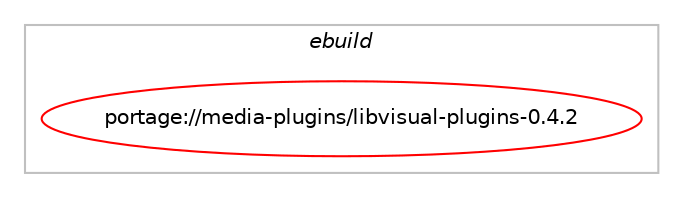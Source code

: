 digraph prolog {

# *************
# Graph options
# *************

newrank=true;
concentrate=true;
compound=true;
graph [rankdir=LR,fontname=Helvetica,fontsize=10,ranksep=1.5];#, ranksep=2.5, nodesep=0.2];
edge  [arrowhead=vee];
node  [fontname=Helvetica,fontsize=10];

# **********
# The ebuild
# **********

subgraph cluster_leftcol {
color=gray;
label=<<i>ebuild</i>>;
id [label="portage://media-plugins/libvisual-plugins-0.4.2", color=red, width=4, href="../media-plugins/libvisual-plugins-0.4.2.svg"];
}

# ****************
# The dependencies
# ****************

subgraph cluster_midcol {
color=gray;
label=<<i>dependencies</i>>;
subgraph cluster_compile {
fillcolor="#eeeeee";
style=filled;
label=<<i>compile</i>>;
# *** BEGIN UNKNOWN DEPENDENCY TYPE (TODO) ***
# id -> equal(use_conditional_group(positive,alsa,portage://media-plugins/libvisual-plugins-0.4.2,[package_dependency(portage://media-plugins/libvisual-plugins-0.4.2,install,no,media-libs,alsa-lib,greaterequal,[1.0.27.2,,,1.0.27.2],[],[use(optenable(abi_x86_32),negative),use(optenable(abi_x86_64),negative),use(optenable(abi_x86_x32),negative),use(optenable(abi_mips_n32),negative),use(optenable(abi_mips_n64),negative),use(optenable(abi_mips_o32),negative),use(optenable(abi_s390_32),negative),use(optenable(abi_s390_64),negative)])]))
# *** END UNKNOWN DEPENDENCY TYPE (TODO) ***

# *** BEGIN UNKNOWN DEPENDENCY TYPE (TODO) ***
# id -> equal(use_conditional_group(positive,gstreamer,portage://media-plugins/libvisual-plugins-0.4.2,[package_dependency(portage://media-plugins/libvisual-plugins-0.4.2,install,no,media-libs,gstreamer,none,[,,],[],[use(optenable(abi_x86_32),negative),use(optenable(abi_x86_64),negative),use(optenable(abi_x86_x32),negative),use(optenable(abi_mips_n32),negative),use(optenable(abi_mips_n64),negative),use(optenable(abi_mips_o32),negative),use(optenable(abi_s390_32),negative),use(optenable(abi_s390_64),negative)])]))
# *** END UNKNOWN DEPENDENCY TYPE (TODO) ***

# *** BEGIN UNKNOWN DEPENDENCY TYPE (TODO) ***
# id -> equal(use_conditional_group(positive,gtk,portage://media-plugins/libvisual-plugins-0.4.2,[package_dependency(portage://media-plugins/libvisual-plugins-0.4.2,install,no,x11-libs,gtk+,none,[,,],[slot(3)],[use(optenable(abi_x86_32),negative),use(optenable(abi_x86_64),negative),use(optenable(abi_x86_x32),negative),use(optenable(abi_mips_n32),negative),use(optenable(abi_mips_n64),negative),use(optenable(abi_mips_o32),negative),use(optenable(abi_s390_32),negative),use(optenable(abi_s390_64),negative)])]))
# *** END UNKNOWN DEPENDENCY TYPE (TODO) ***

# *** BEGIN UNKNOWN DEPENDENCY TYPE (TODO) ***
# id -> equal(use_conditional_group(positive,jack,portage://media-plugins/libvisual-plugins-0.4.2,[package_dependency(portage://media-plugins/libvisual-plugins-0.4.2,install,no,virtual,jack,none,[,,],[],[use(optenable(abi_x86_32),negative),use(optenable(abi_x86_64),negative),use(optenable(abi_x86_x32),negative),use(optenable(abi_mips_n32),negative),use(optenable(abi_mips_n64),negative),use(optenable(abi_mips_o32),negative),use(optenable(abi_s390_32),negative),use(optenable(abi_s390_64),negative)])]))
# *** END UNKNOWN DEPENDENCY TYPE (TODO) ***

# *** BEGIN UNKNOWN DEPENDENCY TYPE (TODO) ***
# id -> equal(use_conditional_group(positive,opengl,portage://media-plugins/libvisual-plugins-0.4.2,[package_dependency(portage://media-plugins/libvisual-plugins-0.4.2,install,no,virtual,glu,greaterequal,[9.0,,-r1,9.0-r1],[],[use(optenable(abi_x86_32),negative),use(optenable(abi_x86_64),negative),use(optenable(abi_x86_x32),negative),use(optenable(abi_mips_n32),negative),use(optenable(abi_mips_n64),negative),use(optenable(abi_mips_o32),negative),use(optenable(abi_s390_32),negative),use(optenable(abi_s390_64),negative)]),package_dependency(portage://media-plugins/libvisual-plugins-0.4.2,install,no,virtual,opengl,greaterequal,[7.0,,-r1,7.0-r1],[],[use(optenable(abi_x86_32),negative),use(optenable(abi_x86_64),negative),use(optenable(abi_x86_x32),negative),use(optenable(abi_mips_n32),negative),use(optenable(abi_mips_n64),negative),use(optenable(abi_mips_o32),negative),use(optenable(abi_s390_32),negative),use(optenable(abi_s390_64),negative)])]))
# *** END UNKNOWN DEPENDENCY TYPE (TODO) ***

# *** BEGIN UNKNOWN DEPENDENCY TYPE (TODO) ***
# id -> equal(use_conditional_group(positive,portaudio,portage://media-plugins/libvisual-plugins-0.4.2,[package_dependency(portage://media-plugins/libvisual-plugins-0.4.2,install,no,media-libs,portaudio,none,[,,],[],[use(optenable(abi_x86_32),negative),use(optenable(abi_x86_64),negative),use(optenable(abi_x86_x32),negative),use(optenable(abi_mips_n32),negative),use(optenable(abi_mips_n64),negative),use(optenable(abi_mips_o32),negative),use(optenable(abi_s390_32),negative),use(optenable(abi_s390_64),negative)])]))
# *** END UNKNOWN DEPENDENCY TYPE (TODO) ***

# *** BEGIN UNKNOWN DEPENDENCY TYPE (TODO) ***
# id -> equal(use_conditional_group(positive,pulseaudio,portage://media-plugins/libvisual-plugins-0.4.2,[package_dependency(portage://media-plugins/libvisual-plugins-0.4.2,install,no,media-sound,pulseaudio,none,[,,],[],[use(optenable(abi_x86_32),negative),use(optenable(abi_x86_64),negative),use(optenable(abi_x86_x32),negative),use(optenable(abi_mips_n32),negative),use(optenable(abi_mips_n64),negative),use(optenable(abi_mips_o32),negative),use(optenable(abi_s390_32),negative),use(optenable(abi_s390_64),negative)])]))
# *** END UNKNOWN DEPENDENCY TYPE (TODO) ***

# *** BEGIN UNKNOWN DEPENDENCY TYPE (TODO) ***
# id -> equal(package_dependency(portage://media-plugins/libvisual-plugins-0.4.2,install,no,media-libs,fontconfig,greaterequal,[2.10.92,,,2.10.92],[],[use(optenable(abi_x86_32),negative),use(optenable(abi_x86_64),negative),use(optenable(abi_x86_x32),negative),use(optenable(abi_mips_n32),negative),use(optenable(abi_mips_n64),negative),use(optenable(abi_mips_o32),negative),use(optenable(abi_s390_32),negative),use(optenable(abi_s390_64),negative)]))
# *** END UNKNOWN DEPENDENCY TYPE (TODO) ***

# *** BEGIN UNKNOWN DEPENDENCY TYPE (TODO) ***
# id -> equal(package_dependency(portage://media-plugins/libvisual-plugins-0.4.2,install,no,media-libs,libvisual,tilde,[0.4.2,,,0.4.2],[],[use(optenable(abi_x86_32),negative),use(optenable(abi_x86_64),negative),use(optenable(abi_x86_x32),negative),use(optenable(abi_mips_n32),negative),use(optenable(abi_mips_n64),negative),use(optenable(abi_mips_o32),negative),use(optenable(abi_s390_32),negative),use(optenable(abi_s390_64),negative)]))
# *** END UNKNOWN DEPENDENCY TYPE (TODO) ***

# *** BEGIN UNKNOWN DEPENDENCY TYPE (TODO) ***
# id -> equal(package_dependency(portage://media-plugins/libvisual-plugins-0.4.2,install,no,x11-libs,libX11,greaterequal,[1.6.2,,,1.6.2],[],[use(optenable(abi_x86_32),negative),use(optenable(abi_x86_64),negative),use(optenable(abi_x86_x32),negative),use(optenable(abi_mips_n32),negative),use(optenable(abi_mips_n64),negative),use(optenable(abi_mips_o32),negative),use(optenable(abi_s390_32),negative),use(optenable(abi_s390_64),negative)]))
# *** END UNKNOWN DEPENDENCY TYPE (TODO) ***

# *** BEGIN UNKNOWN DEPENDENCY TYPE (TODO) ***
# id -> equal(package_dependency(portage://media-plugins/libvisual-plugins-0.4.2,install,no,x11-libs,libXext,greaterequal,[1.3.2,,,1.3.2],[],[use(optenable(abi_x86_32),negative),use(optenable(abi_x86_64),negative),use(optenable(abi_x86_x32),negative),use(optenable(abi_mips_n32),negative),use(optenable(abi_mips_n64),negative),use(optenable(abi_mips_o32),negative),use(optenable(abi_s390_32),negative),use(optenable(abi_s390_64),negative)]))
# *** END UNKNOWN DEPENDENCY TYPE (TODO) ***

# *** BEGIN UNKNOWN DEPENDENCY TYPE (TODO) ***
# id -> equal(package_dependency(portage://media-plugins/libvisual-plugins-0.4.2,install,no,x11-libs,libXrender,greaterequal,[0.9.8,,,0.9.8],[],[use(optenable(abi_x86_32),negative),use(optenable(abi_x86_64),negative),use(optenable(abi_x86_x32),negative),use(optenable(abi_mips_n32),negative),use(optenable(abi_mips_n64),negative),use(optenable(abi_mips_o32),negative),use(optenable(abi_s390_32),negative),use(optenable(abi_s390_64),negative)]))
# *** END UNKNOWN DEPENDENCY TYPE (TODO) ***

# *** BEGIN UNKNOWN DEPENDENCY TYPE (TODO) ***
# id -> equal(package_dependency(portage://media-plugins/libvisual-plugins-0.4.2,install,no,x11-libs,libXt,greaterequal,[1.1.4,,,1.1.4],[],[use(optenable(abi_x86_32),negative),use(optenable(abi_x86_64),negative),use(optenable(abi_x86_x32),negative),use(optenable(abi_mips_n32),negative),use(optenable(abi_mips_n64),negative),use(optenable(abi_mips_o32),negative),use(optenable(abi_s390_32),negative),use(optenable(abi_s390_64),negative)]))
# *** END UNKNOWN DEPENDENCY TYPE (TODO) ***

}
subgraph cluster_compileandrun {
fillcolor="#eeeeee";
style=filled;
label=<<i>compile and run</i>>;
}
subgraph cluster_run {
fillcolor="#eeeeee";
style=filled;
label=<<i>run</i>>;
# *** BEGIN UNKNOWN DEPENDENCY TYPE (TODO) ***
# id -> equal(use_conditional_group(positive,alsa,portage://media-plugins/libvisual-plugins-0.4.2,[package_dependency(portage://media-plugins/libvisual-plugins-0.4.2,run,no,media-libs,alsa-lib,greaterequal,[1.0.27.2,,,1.0.27.2],[],[use(optenable(abi_x86_32),negative),use(optenable(abi_x86_64),negative),use(optenable(abi_x86_x32),negative),use(optenable(abi_mips_n32),negative),use(optenable(abi_mips_n64),negative),use(optenable(abi_mips_o32),negative),use(optenable(abi_s390_32),negative),use(optenable(abi_s390_64),negative)])]))
# *** END UNKNOWN DEPENDENCY TYPE (TODO) ***

# *** BEGIN UNKNOWN DEPENDENCY TYPE (TODO) ***
# id -> equal(use_conditional_group(positive,gstreamer,portage://media-plugins/libvisual-plugins-0.4.2,[package_dependency(portage://media-plugins/libvisual-plugins-0.4.2,run,no,media-libs,gstreamer,none,[,,],[],[use(optenable(abi_x86_32),negative),use(optenable(abi_x86_64),negative),use(optenable(abi_x86_x32),negative),use(optenable(abi_mips_n32),negative),use(optenable(abi_mips_n64),negative),use(optenable(abi_mips_o32),negative),use(optenable(abi_s390_32),negative),use(optenable(abi_s390_64),negative)])]))
# *** END UNKNOWN DEPENDENCY TYPE (TODO) ***

# *** BEGIN UNKNOWN DEPENDENCY TYPE (TODO) ***
# id -> equal(use_conditional_group(positive,gtk,portage://media-plugins/libvisual-plugins-0.4.2,[package_dependency(portage://media-plugins/libvisual-plugins-0.4.2,run,no,x11-libs,gtk+,none,[,,],[slot(3)],[use(optenable(abi_x86_32),negative),use(optenable(abi_x86_64),negative),use(optenable(abi_x86_x32),negative),use(optenable(abi_mips_n32),negative),use(optenable(abi_mips_n64),negative),use(optenable(abi_mips_o32),negative),use(optenable(abi_s390_32),negative),use(optenable(abi_s390_64),negative)])]))
# *** END UNKNOWN DEPENDENCY TYPE (TODO) ***

# *** BEGIN UNKNOWN DEPENDENCY TYPE (TODO) ***
# id -> equal(use_conditional_group(positive,jack,portage://media-plugins/libvisual-plugins-0.4.2,[package_dependency(portage://media-plugins/libvisual-plugins-0.4.2,run,no,virtual,jack,none,[,,],[],[use(optenable(abi_x86_32),negative),use(optenable(abi_x86_64),negative),use(optenable(abi_x86_x32),negative),use(optenable(abi_mips_n32),negative),use(optenable(abi_mips_n64),negative),use(optenable(abi_mips_o32),negative),use(optenable(abi_s390_32),negative),use(optenable(abi_s390_64),negative)])]))
# *** END UNKNOWN DEPENDENCY TYPE (TODO) ***

# *** BEGIN UNKNOWN DEPENDENCY TYPE (TODO) ***
# id -> equal(use_conditional_group(positive,opengl,portage://media-plugins/libvisual-plugins-0.4.2,[package_dependency(portage://media-plugins/libvisual-plugins-0.4.2,run,no,virtual,glu,greaterequal,[9.0,,-r1,9.0-r1],[],[use(optenable(abi_x86_32),negative),use(optenable(abi_x86_64),negative),use(optenable(abi_x86_x32),negative),use(optenable(abi_mips_n32),negative),use(optenable(abi_mips_n64),negative),use(optenable(abi_mips_o32),negative),use(optenable(abi_s390_32),negative),use(optenable(abi_s390_64),negative)]),package_dependency(portage://media-plugins/libvisual-plugins-0.4.2,run,no,virtual,opengl,greaterequal,[7.0,,-r1,7.0-r1],[],[use(optenable(abi_x86_32),negative),use(optenable(abi_x86_64),negative),use(optenable(abi_x86_x32),negative),use(optenable(abi_mips_n32),negative),use(optenable(abi_mips_n64),negative),use(optenable(abi_mips_o32),negative),use(optenable(abi_s390_32),negative),use(optenable(abi_s390_64),negative)])]))
# *** END UNKNOWN DEPENDENCY TYPE (TODO) ***

# *** BEGIN UNKNOWN DEPENDENCY TYPE (TODO) ***
# id -> equal(use_conditional_group(positive,portaudio,portage://media-plugins/libvisual-plugins-0.4.2,[package_dependency(portage://media-plugins/libvisual-plugins-0.4.2,run,no,media-libs,portaudio,none,[,,],[],[use(optenable(abi_x86_32),negative),use(optenable(abi_x86_64),negative),use(optenable(abi_x86_x32),negative),use(optenable(abi_mips_n32),negative),use(optenable(abi_mips_n64),negative),use(optenable(abi_mips_o32),negative),use(optenable(abi_s390_32),negative),use(optenable(abi_s390_64),negative)])]))
# *** END UNKNOWN DEPENDENCY TYPE (TODO) ***

# *** BEGIN UNKNOWN DEPENDENCY TYPE (TODO) ***
# id -> equal(use_conditional_group(positive,pulseaudio,portage://media-plugins/libvisual-plugins-0.4.2,[package_dependency(portage://media-plugins/libvisual-plugins-0.4.2,run,no,media-sound,pulseaudio,none,[,,],[],[use(optenable(abi_x86_32),negative),use(optenable(abi_x86_64),negative),use(optenable(abi_x86_x32),negative),use(optenable(abi_mips_n32),negative),use(optenable(abi_mips_n64),negative),use(optenable(abi_mips_o32),negative),use(optenable(abi_s390_32),negative),use(optenable(abi_s390_64),negative)])]))
# *** END UNKNOWN DEPENDENCY TYPE (TODO) ***

# *** BEGIN UNKNOWN DEPENDENCY TYPE (TODO) ***
# id -> equal(package_dependency(portage://media-plugins/libvisual-plugins-0.4.2,run,no,media-libs,fontconfig,greaterequal,[2.10.92,,,2.10.92],[],[use(optenable(abi_x86_32),negative),use(optenable(abi_x86_64),negative),use(optenable(abi_x86_x32),negative),use(optenable(abi_mips_n32),negative),use(optenable(abi_mips_n64),negative),use(optenable(abi_mips_o32),negative),use(optenable(abi_s390_32),negative),use(optenable(abi_s390_64),negative)]))
# *** END UNKNOWN DEPENDENCY TYPE (TODO) ***

# *** BEGIN UNKNOWN DEPENDENCY TYPE (TODO) ***
# id -> equal(package_dependency(portage://media-plugins/libvisual-plugins-0.4.2,run,no,media-libs,libvisual,tilde,[0.4.2,,,0.4.2],[],[use(optenable(abi_x86_32),negative),use(optenable(abi_x86_64),negative),use(optenable(abi_x86_x32),negative),use(optenable(abi_mips_n32),negative),use(optenable(abi_mips_n64),negative),use(optenable(abi_mips_o32),negative),use(optenable(abi_s390_32),negative),use(optenable(abi_s390_64),negative)]))
# *** END UNKNOWN DEPENDENCY TYPE (TODO) ***

# *** BEGIN UNKNOWN DEPENDENCY TYPE (TODO) ***
# id -> equal(package_dependency(portage://media-plugins/libvisual-plugins-0.4.2,run,no,x11-libs,libX11,greaterequal,[1.6.2,,,1.6.2],[],[use(optenable(abi_x86_32),negative),use(optenable(abi_x86_64),negative),use(optenable(abi_x86_x32),negative),use(optenable(abi_mips_n32),negative),use(optenable(abi_mips_n64),negative),use(optenable(abi_mips_o32),negative),use(optenable(abi_s390_32),negative),use(optenable(abi_s390_64),negative)]))
# *** END UNKNOWN DEPENDENCY TYPE (TODO) ***

# *** BEGIN UNKNOWN DEPENDENCY TYPE (TODO) ***
# id -> equal(package_dependency(portage://media-plugins/libvisual-plugins-0.4.2,run,no,x11-libs,libXext,greaterequal,[1.3.2,,,1.3.2],[],[use(optenable(abi_x86_32),negative),use(optenable(abi_x86_64),negative),use(optenable(abi_x86_x32),negative),use(optenable(abi_mips_n32),negative),use(optenable(abi_mips_n64),negative),use(optenable(abi_mips_o32),negative),use(optenable(abi_s390_32),negative),use(optenable(abi_s390_64),negative)]))
# *** END UNKNOWN DEPENDENCY TYPE (TODO) ***

# *** BEGIN UNKNOWN DEPENDENCY TYPE (TODO) ***
# id -> equal(package_dependency(portage://media-plugins/libvisual-plugins-0.4.2,run,no,x11-libs,libXrender,greaterequal,[0.9.8,,,0.9.8],[],[use(optenable(abi_x86_32),negative),use(optenable(abi_x86_64),negative),use(optenable(abi_x86_x32),negative),use(optenable(abi_mips_n32),negative),use(optenable(abi_mips_n64),negative),use(optenable(abi_mips_o32),negative),use(optenable(abi_s390_32),negative),use(optenable(abi_s390_64),negative)]))
# *** END UNKNOWN DEPENDENCY TYPE (TODO) ***

}
}

# **************
# The candidates
# **************

subgraph cluster_choices {
rank=same;
color=gray;
label=<<i>candidates</i>>;

}

}
